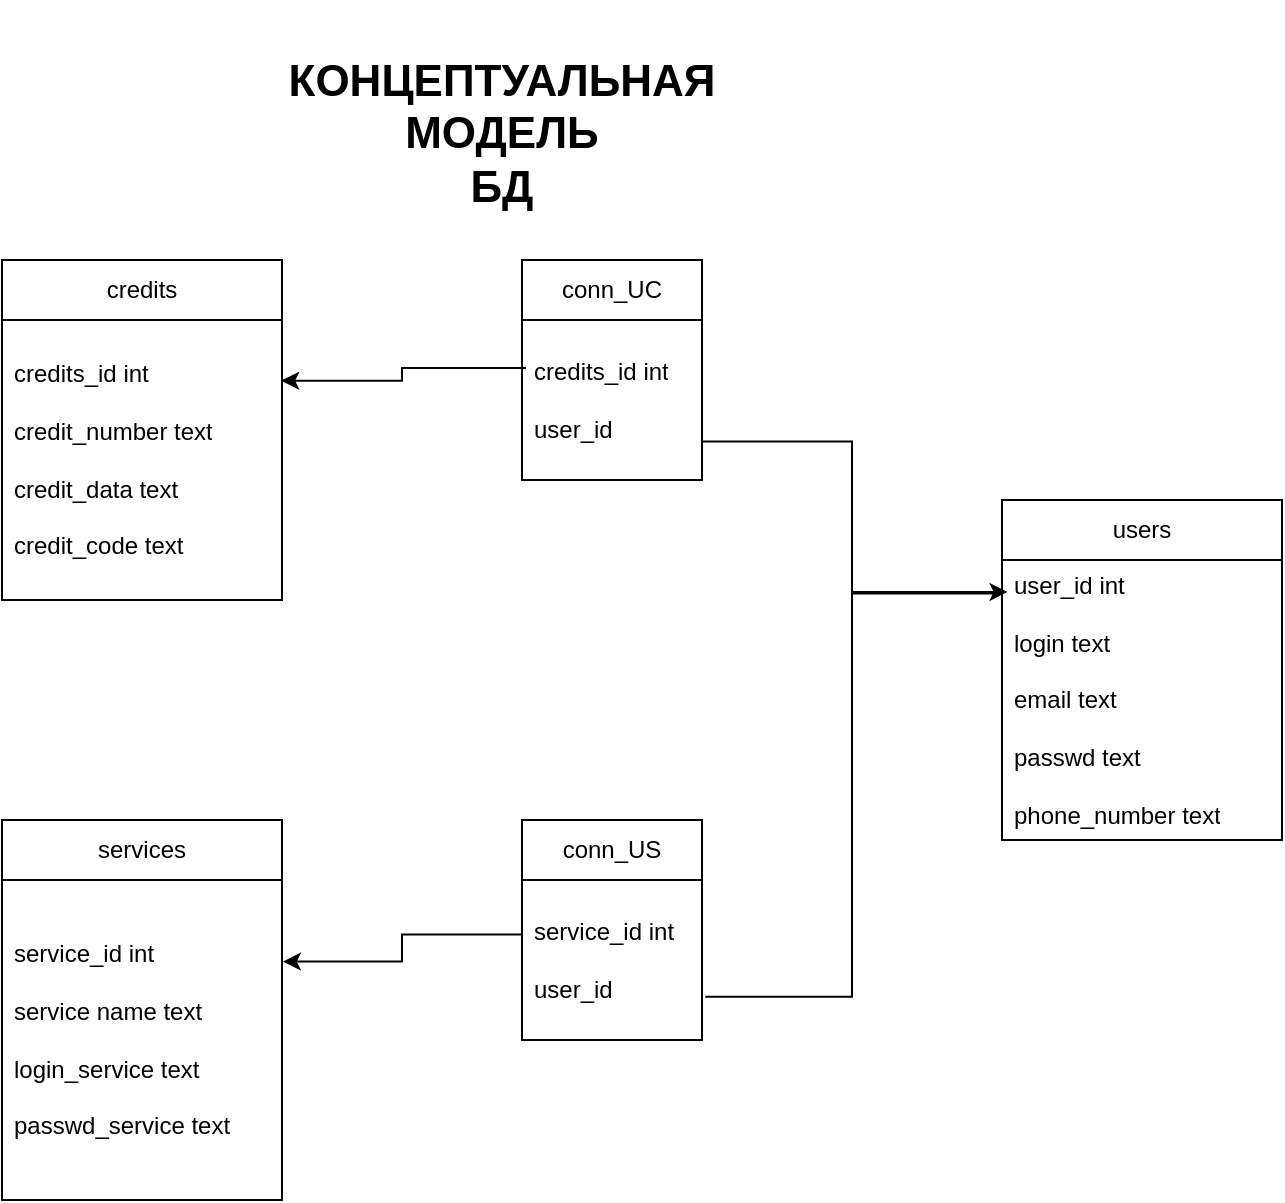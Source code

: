 <mxfile version="23.0.1" type="google">
  <diagram name="Страница — 1" id="6IkeemknqDPYbbmQY8oC">
    <mxGraphModel grid="1" page="1" gridSize="10" guides="1" tooltips="1" connect="1" arrows="1" fold="1" pageScale="1" pageWidth="827" pageHeight="1169" math="0" shadow="0">
      <root>
        <mxCell id="0" />
        <mxCell id="1" parent="0" />
        <mxCell id="-0XjXucxCyeOP2yGC-h8-1" value="&lt;span style=&quot;font-size: 22px;&quot;&gt;&lt;b&gt;КОНЦЕПТУАЛЬНАЯ &lt;br&gt;МОДЕЛЬ &lt;br&gt;БД&lt;br&gt;&lt;br&gt;&lt;/b&gt;&lt;/span&gt;" style="text;html=1;strokeColor=none;fillColor=none;align=center;verticalAlign=middle;whiteSpace=wrap;rounded=0;" vertex="1" parent="1">
          <mxGeometry x="230" y="310" width="320" height="160" as="geometry" />
        </mxCell>
        <mxCell id="-0XjXucxCyeOP2yGC-h8-2" value="credits" style="swimlane;fontStyle=0;childLayout=stackLayout;horizontal=1;startSize=30;horizontalStack=0;resizeParent=1;resizeParentMax=0;resizeLast=0;collapsible=1;marginBottom=0;whiteSpace=wrap;html=1;" vertex="1" parent="1">
          <mxGeometry x="140" y="440" width="140" height="170" as="geometry">
            <mxRectangle x="190" y="460" width="80" height="30" as="alternateBounds" />
          </mxGeometry>
        </mxCell>
        <mxCell id="-0XjXucxCyeOP2yGC-h8-3" value="credits_id int&lt;br&gt;&lt;br&gt;credit_number text&lt;br&gt;&lt;br&gt;credit_data text&lt;br&gt;&lt;br&gt;credit_code text" style="text;strokeColor=none;fillColor=none;align=left;verticalAlign=middle;spacingLeft=4;spacingRight=4;overflow=hidden;points=[[0,0.5],[1,0.5]];portConstraint=eastwest;rotatable=0;whiteSpace=wrap;html=1;" vertex="1" parent="-0XjXucxCyeOP2yGC-h8-2">
          <mxGeometry y="30" width="140" height="140" as="geometry" />
        </mxCell>
        <mxCell id="-0XjXucxCyeOP2yGC-h8-4" value="users" style="swimlane;fontStyle=0;childLayout=stackLayout;horizontal=1;startSize=30;horizontalStack=0;resizeParent=1;resizeParentMax=0;resizeLast=0;collapsible=1;marginBottom=0;whiteSpace=wrap;html=1;" vertex="1" parent="1">
          <mxGeometry x="640" y="560" width="140" height="170" as="geometry" />
        </mxCell>
        <mxCell id="-0XjXucxCyeOP2yGC-h8-5" value="user_id int&lt;br&gt;&lt;br&gt;login text&lt;br&gt;&lt;br&gt;email text&lt;br&gt;&lt;br&gt;passwd text&lt;br&gt;&lt;br&gt;phone_number text" style="text;strokeColor=none;fillColor=none;align=left;verticalAlign=middle;spacingLeft=4;spacingRight=4;overflow=hidden;points=[[0,0.5],[1,0.5]];portConstraint=eastwest;rotatable=0;whiteSpace=wrap;html=1;" vertex="1" parent="-0XjXucxCyeOP2yGC-h8-4">
          <mxGeometry y="30" width="140" height="140" as="geometry" />
        </mxCell>
        <mxCell id="-0XjXucxCyeOP2yGC-h8-6" value="services" style="swimlane;fontStyle=0;childLayout=stackLayout;horizontal=1;startSize=30;horizontalStack=0;resizeParent=1;resizeParentMax=0;resizeLast=0;collapsible=1;marginBottom=0;whiteSpace=wrap;html=1;" vertex="1" parent="1">
          <mxGeometry x="140" y="720" width="140" height="190" as="geometry" />
        </mxCell>
        <mxCell id="-0XjXucxCyeOP2yGC-h8-7" value="service_id int&lt;br&gt;&lt;br&gt;service name text&lt;br&gt;&lt;br&gt;login_service text&lt;br&gt;&lt;br&gt;passwd_service text" style="text;strokeColor=none;fillColor=none;align=left;verticalAlign=middle;spacingLeft=4;spacingRight=4;overflow=hidden;points=[[0,0.5],[1,0.5]];portConstraint=eastwest;rotatable=0;whiteSpace=wrap;html=1;" vertex="1" parent="-0XjXucxCyeOP2yGC-h8-6">
          <mxGeometry y="30" width="140" height="160" as="geometry" />
        </mxCell>
        <mxCell id="eq9t37Cnku2IbMpQX6qb-3" value="conn_UC" style="swimlane;fontStyle=0;childLayout=stackLayout;horizontal=1;startSize=30;horizontalStack=0;resizeParent=1;resizeParentMax=0;resizeLast=0;collapsible=1;marginBottom=0;whiteSpace=wrap;html=1;" vertex="1" parent="1">
          <mxGeometry x="400" y="440" width="90" height="110" as="geometry">
            <mxRectangle x="190" y="460" width="80" height="30" as="alternateBounds" />
          </mxGeometry>
        </mxCell>
        <mxCell id="eq9t37Cnku2IbMpQX6qb-4" value="credits_id int&lt;br&gt;&lt;br&gt;user_id" style="text;strokeColor=none;fillColor=none;align=left;verticalAlign=middle;spacingLeft=4;spacingRight=4;overflow=hidden;points=[[0,0.5],[1,0.5]];portConstraint=eastwest;rotatable=0;whiteSpace=wrap;html=1;" vertex="1" parent="eq9t37Cnku2IbMpQX6qb-3">
          <mxGeometry y="30" width="90" height="80" as="geometry" />
        </mxCell>
        <mxCell id="eq9t37Cnku2IbMpQX6qb-5" value="conn_US" style="swimlane;fontStyle=0;childLayout=stackLayout;horizontal=1;startSize=30;horizontalStack=0;resizeParent=1;resizeParentMax=0;resizeLast=0;collapsible=1;marginBottom=0;whiteSpace=wrap;html=1;" vertex="1" parent="1">
          <mxGeometry x="400" y="720" width="90" height="110" as="geometry">
            <mxRectangle x="190" y="460" width="80" height="30" as="alternateBounds" />
          </mxGeometry>
        </mxCell>
        <mxCell id="eq9t37Cnku2IbMpQX6qb-6" value="service_id int&lt;br&gt;&lt;br&gt;user_id" style="text;strokeColor=none;fillColor=none;align=left;verticalAlign=middle;spacingLeft=4;spacingRight=4;overflow=hidden;points=[[0,0.5],[1,0.5]];portConstraint=eastwest;rotatable=0;whiteSpace=wrap;html=1;" vertex="1" parent="eq9t37Cnku2IbMpQX6qb-5">
          <mxGeometry y="30" width="90" height="80" as="geometry" />
        </mxCell>
        <mxCell id="eq9t37Cnku2IbMpQX6qb-7" style="edgeStyle=orthogonalEdgeStyle;rounded=0;orthogonalLoop=1;jettySize=auto;html=1;entryX=0.02;entryY=0.114;entryDx=0;entryDy=0;entryPerimeter=0;exitX=1;exitY=0.76;exitDx=0;exitDy=0;exitPerimeter=0;" edge="1" parent="1" source="eq9t37Cnku2IbMpQX6qb-4" target="-0XjXucxCyeOP2yGC-h8-5">
          <mxGeometry relative="1" as="geometry" />
        </mxCell>
        <mxCell id="eq9t37Cnku2IbMpQX6qb-8" style="edgeStyle=orthogonalEdgeStyle;rounded=0;orthogonalLoop=1;jettySize=auto;html=1;entryX=0.997;entryY=0.217;entryDx=0;entryDy=0;entryPerimeter=0;exitX=0.022;exitY=0.3;exitDx=0;exitDy=0;exitPerimeter=0;" edge="1" parent="1" source="eq9t37Cnku2IbMpQX6qb-4" target="-0XjXucxCyeOP2yGC-h8-3">
          <mxGeometry relative="1" as="geometry" />
        </mxCell>
        <mxCell id="eq9t37Cnku2IbMpQX6qb-9" style="edgeStyle=orthogonalEdgeStyle;rounded=0;orthogonalLoop=1;jettySize=auto;html=1;entryX=-0.009;entryY=0.12;entryDx=0;entryDy=0;entryPerimeter=0;exitX=1.018;exitY=0.73;exitDx=0;exitDy=0;exitPerimeter=0;endArrow=none;endFill=0;" edge="1" parent="1" source="eq9t37Cnku2IbMpQX6qb-6" target="-0XjXucxCyeOP2yGC-h8-5">
          <mxGeometry relative="1" as="geometry" />
        </mxCell>
        <mxCell id="eq9t37Cnku2IbMpQX6qb-10" style="edgeStyle=orthogonalEdgeStyle;rounded=0;orthogonalLoop=1;jettySize=auto;html=1;entryX=1.003;entryY=0.255;entryDx=0;entryDy=0;entryPerimeter=0;exitX=0.004;exitY=0.34;exitDx=0;exitDy=0;exitPerimeter=0;" edge="1" parent="1" source="eq9t37Cnku2IbMpQX6qb-6" target="-0XjXucxCyeOP2yGC-h8-7">
          <mxGeometry relative="1" as="geometry" />
        </mxCell>
      </root>
    </mxGraphModel>
  </diagram>
</mxfile>
